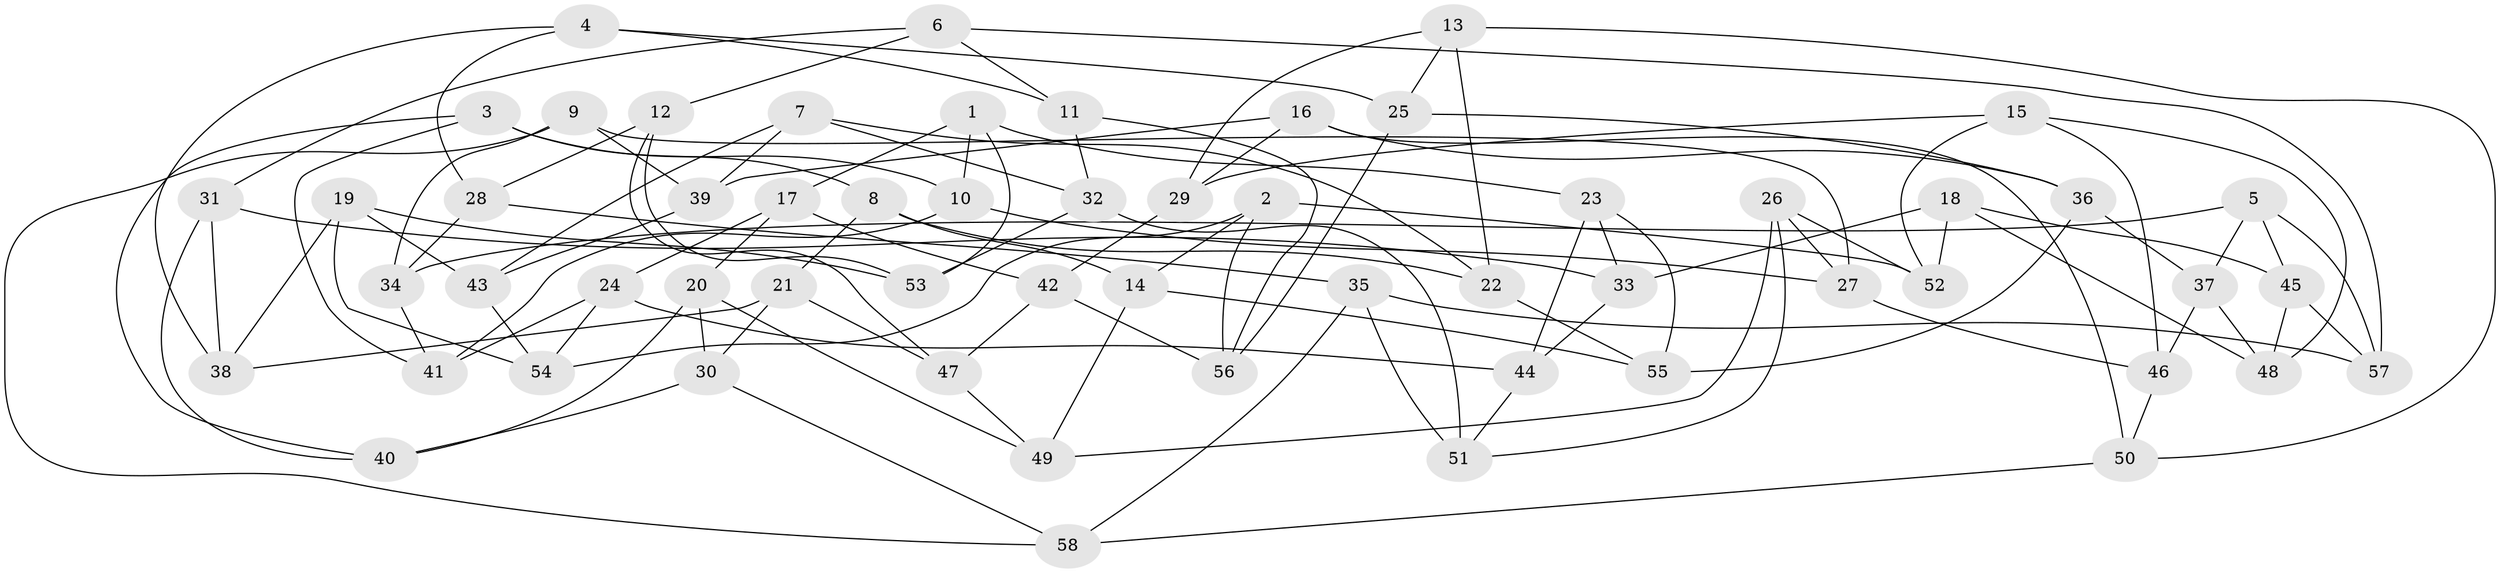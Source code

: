 // coarse degree distribution, {6: 0.3611111111111111, 5: 0.2222222222222222, 3: 0.05555555555555555, 4: 0.3611111111111111}
// Generated by graph-tools (version 1.1) at 2025/24/03/03/25 07:24:31]
// undirected, 58 vertices, 116 edges
graph export_dot {
graph [start="1"]
  node [color=gray90,style=filled];
  1;
  2;
  3;
  4;
  5;
  6;
  7;
  8;
  9;
  10;
  11;
  12;
  13;
  14;
  15;
  16;
  17;
  18;
  19;
  20;
  21;
  22;
  23;
  24;
  25;
  26;
  27;
  28;
  29;
  30;
  31;
  32;
  33;
  34;
  35;
  36;
  37;
  38;
  39;
  40;
  41;
  42;
  43;
  44;
  45;
  46;
  47;
  48;
  49;
  50;
  51;
  52;
  53;
  54;
  55;
  56;
  57;
  58;
  1 -- 53;
  1 -- 17;
  1 -- 10;
  1 -- 23;
  2 -- 56;
  2 -- 14;
  2 -- 54;
  2 -- 52;
  3 -- 10;
  3 -- 8;
  3 -- 41;
  3 -- 40;
  4 -- 38;
  4 -- 25;
  4 -- 11;
  4 -- 28;
  5 -- 37;
  5 -- 45;
  5 -- 57;
  5 -- 34;
  6 -- 11;
  6 -- 57;
  6 -- 12;
  6 -- 31;
  7 -- 39;
  7 -- 43;
  7 -- 32;
  7 -- 22;
  8 -- 14;
  8 -- 21;
  8 -- 22;
  9 -- 34;
  9 -- 27;
  9 -- 39;
  9 -- 58;
  10 -- 41;
  10 -- 27;
  11 -- 32;
  11 -- 56;
  12 -- 53;
  12 -- 28;
  12 -- 47;
  13 -- 22;
  13 -- 50;
  13 -- 29;
  13 -- 25;
  14 -- 55;
  14 -- 49;
  15 -- 52;
  15 -- 46;
  15 -- 48;
  15 -- 29;
  16 -- 29;
  16 -- 36;
  16 -- 39;
  16 -- 50;
  17 -- 24;
  17 -- 20;
  17 -- 42;
  18 -- 45;
  18 -- 48;
  18 -- 52;
  18 -- 33;
  19 -- 54;
  19 -- 38;
  19 -- 43;
  19 -- 53;
  20 -- 30;
  20 -- 49;
  20 -- 40;
  21 -- 38;
  21 -- 30;
  21 -- 47;
  22 -- 55;
  23 -- 33;
  23 -- 55;
  23 -- 44;
  24 -- 54;
  24 -- 41;
  24 -- 44;
  25 -- 56;
  25 -- 36;
  26 -- 51;
  26 -- 52;
  26 -- 27;
  26 -- 49;
  27 -- 46;
  28 -- 34;
  28 -- 35;
  29 -- 42;
  30 -- 58;
  30 -- 40;
  31 -- 38;
  31 -- 33;
  31 -- 40;
  32 -- 53;
  32 -- 51;
  33 -- 44;
  34 -- 41;
  35 -- 51;
  35 -- 58;
  35 -- 57;
  36 -- 55;
  36 -- 37;
  37 -- 48;
  37 -- 46;
  39 -- 43;
  42 -- 56;
  42 -- 47;
  43 -- 54;
  44 -- 51;
  45 -- 57;
  45 -- 48;
  46 -- 50;
  47 -- 49;
  50 -- 58;
}
